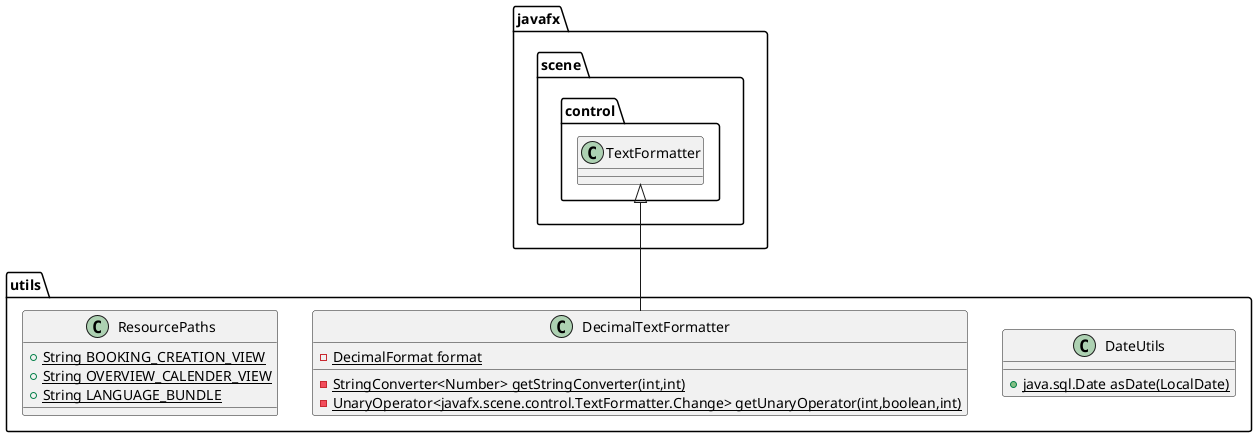 @startuml
class utils.DateUtils {
+ {static} java.sql.Date asDate(LocalDate)
}
class utils.DecimalTextFormatter {
- {static} DecimalFormat format
- {static} StringConverter<Number> getStringConverter(int,int)
- {static} UnaryOperator<javafx.scene.control.TextFormatter.Change> getUnaryOperator(int,boolean,int)
}
class utils.ResourcePaths {
+ {static} String BOOKING_CREATION_VIEW
+ {static} String OVERVIEW_CALENDER_VIEW
+ {static} String LANGUAGE_BUNDLE
}


javafx.scene.control.TextFormatter <|-- utils.DecimalTextFormatter
@enduml